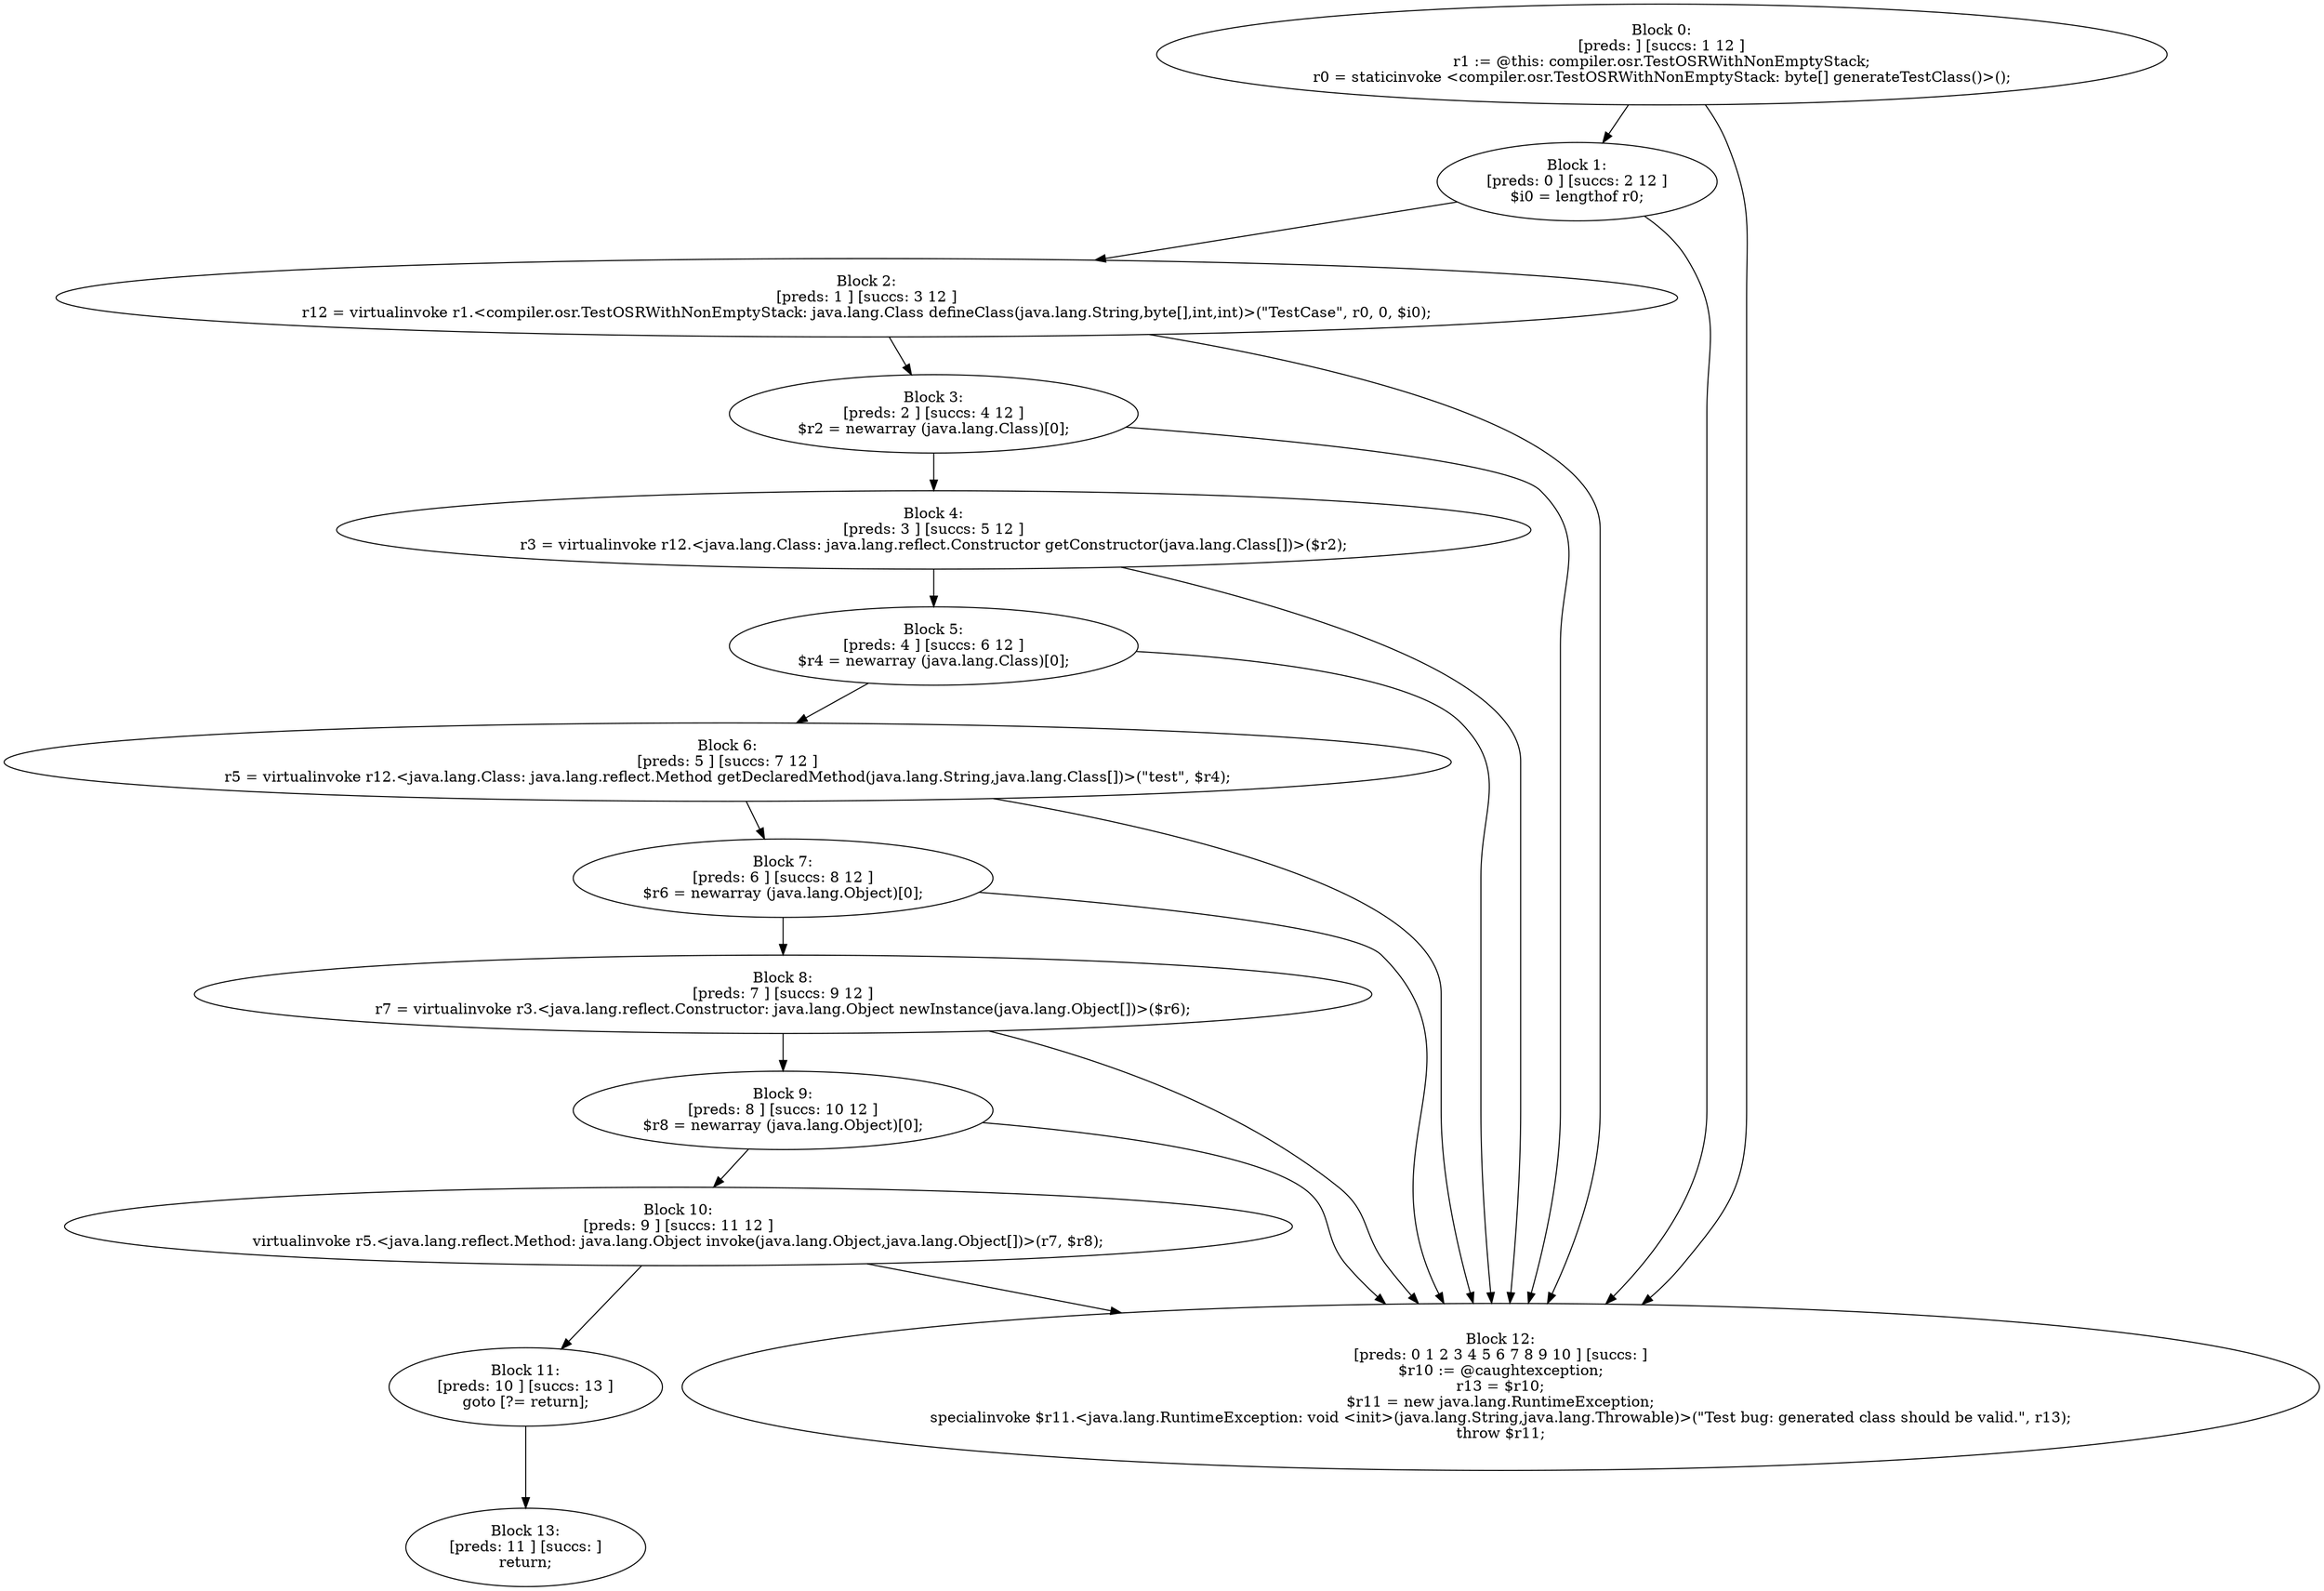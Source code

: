 digraph "unitGraph" {
    "Block 0:
[preds: ] [succs: 1 12 ]
r1 := @this: compiler.osr.TestOSRWithNonEmptyStack;
r0 = staticinvoke <compiler.osr.TestOSRWithNonEmptyStack: byte[] generateTestClass()>();
"
    "Block 1:
[preds: 0 ] [succs: 2 12 ]
$i0 = lengthof r0;
"
    "Block 2:
[preds: 1 ] [succs: 3 12 ]
r12 = virtualinvoke r1.<compiler.osr.TestOSRWithNonEmptyStack: java.lang.Class defineClass(java.lang.String,byte[],int,int)>(\"TestCase\", r0, 0, $i0);
"
    "Block 3:
[preds: 2 ] [succs: 4 12 ]
$r2 = newarray (java.lang.Class)[0];
"
    "Block 4:
[preds: 3 ] [succs: 5 12 ]
r3 = virtualinvoke r12.<java.lang.Class: java.lang.reflect.Constructor getConstructor(java.lang.Class[])>($r2);
"
    "Block 5:
[preds: 4 ] [succs: 6 12 ]
$r4 = newarray (java.lang.Class)[0];
"
    "Block 6:
[preds: 5 ] [succs: 7 12 ]
r5 = virtualinvoke r12.<java.lang.Class: java.lang.reflect.Method getDeclaredMethod(java.lang.String,java.lang.Class[])>(\"test\", $r4);
"
    "Block 7:
[preds: 6 ] [succs: 8 12 ]
$r6 = newarray (java.lang.Object)[0];
"
    "Block 8:
[preds: 7 ] [succs: 9 12 ]
r7 = virtualinvoke r3.<java.lang.reflect.Constructor: java.lang.Object newInstance(java.lang.Object[])>($r6);
"
    "Block 9:
[preds: 8 ] [succs: 10 12 ]
$r8 = newarray (java.lang.Object)[0];
"
    "Block 10:
[preds: 9 ] [succs: 11 12 ]
virtualinvoke r5.<java.lang.reflect.Method: java.lang.Object invoke(java.lang.Object,java.lang.Object[])>(r7, $r8);
"
    "Block 11:
[preds: 10 ] [succs: 13 ]
goto [?= return];
"
    "Block 12:
[preds: 0 1 2 3 4 5 6 7 8 9 10 ] [succs: ]
$r10 := @caughtexception;
r13 = $r10;
$r11 = new java.lang.RuntimeException;
specialinvoke $r11.<java.lang.RuntimeException: void <init>(java.lang.String,java.lang.Throwable)>(\"Test bug: generated class should be valid.\", r13);
throw $r11;
"
    "Block 13:
[preds: 11 ] [succs: ]
return;
"
    "Block 0:
[preds: ] [succs: 1 12 ]
r1 := @this: compiler.osr.TestOSRWithNonEmptyStack;
r0 = staticinvoke <compiler.osr.TestOSRWithNonEmptyStack: byte[] generateTestClass()>();
"->"Block 1:
[preds: 0 ] [succs: 2 12 ]
$i0 = lengthof r0;
";
    "Block 0:
[preds: ] [succs: 1 12 ]
r1 := @this: compiler.osr.TestOSRWithNonEmptyStack;
r0 = staticinvoke <compiler.osr.TestOSRWithNonEmptyStack: byte[] generateTestClass()>();
"->"Block 12:
[preds: 0 1 2 3 4 5 6 7 8 9 10 ] [succs: ]
$r10 := @caughtexception;
r13 = $r10;
$r11 = new java.lang.RuntimeException;
specialinvoke $r11.<java.lang.RuntimeException: void <init>(java.lang.String,java.lang.Throwable)>(\"Test bug: generated class should be valid.\", r13);
throw $r11;
";
    "Block 1:
[preds: 0 ] [succs: 2 12 ]
$i0 = lengthof r0;
"->"Block 2:
[preds: 1 ] [succs: 3 12 ]
r12 = virtualinvoke r1.<compiler.osr.TestOSRWithNonEmptyStack: java.lang.Class defineClass(java.lang.String,byte[],int,int)>(\"TestCase\", r0, 0, $i0);
";
    "Block 1:
[preds: 0 ] [succs: 2 12 ]
$i0 = lengthof r0;
"->"Block 12:
[preds: 0 1 2 3 4 5 6 7 8 9 10 ] [succs: ]
$r10 := @caughtexception;
r13 = $r10;
$r11 = new java.lang.RuntimeException;
specialinvoke $r11.<java.lang.RuntimeException: void <init>(java.lang.String,java.lang.Throwable)>(\"Test bug: generated class should be valid.\", r13);
throw $r11;
";
    "Block 2:
[preds: 1 ] [succs: 3 12 ]
r12 = virtualinvoke r1.<compiler.osr.TestOSRWithNonEmptyStack: java.lang.Class defineClass(java.lang.String,byte[],int,int)>(\"TestCase\", r0, 0, $i0);
"->"Block 3:
[preds: 2 ] [succs: 4 12 ]
$r2 = newarray (java.lang.Class)[0];
";
    "Block 2:
[preds: 1 ] [succs: 3 12 ]
r12 = virtualinvoke r1.<compiler.osr.TestOSRWithNonEmptyStack: java.lang.Class defineClass(java.lang.String,byte[],int,int)>(\"TestCase\", r0, 0, $i0);
"->"Block 12:
[preds: 0 1 2 3 4 5 6 7 8 9 10 ] [succs: ]
$r10 := @caughtexception;
r13 = $r10;
$r11 = new java.lang.RuntimeException;
specialinvoke $r11.<java.lang.RuntimeException: void <init>(java.lang.String,java.lang.Throwable)>(\"Test bug: generated class should be valid.\", r13);
throw $r11;
";
    "Block 3:
[preds: 2 ] [succs: 4 12 ]
$r2 = newarray (java.lang.Class)[0];
"->"Block 4:
[preds: 3 ] [succs: 5 12 ]
r3 = virtualinvoke r12.<java.lang.Class: java.lang.reflect.Constructor getConstructor(java.lang.Class[])>($r2);
";
    "Block 3:
[preds: 2 ] [succs: 4 12 ]
$r2 = newarray (java.lang.Class)[0];
"->"Block 12:
[preds: 0 1 2 3 4 5 6 7 8 9 10 ] [succs: ]
$r10 := @caughtexception;
r13 = $r10;
$r11 = new java.lang.RuntimeException;
specialinvoke $r11.<java.lang.RuntimeException: void <init>(java.lang.String,java.lang.Throwable)>(\"Test bug: generated class should be valid.\", r13);
throw $r11;
";
    "Block 4:
[preds: 3 ] [succs: 5 12 ]
r3 = virtualinvoke r12.<java.lang.Class: java.lang.reflect.Constructor getConstructor(java.lang.Class[])>($r2);
"->"Block 5:
[preds: 4 ] [succs: 6 12 ]
$r4 = newarray (java.lang.Class)[0];
";
    "Block 4:
[preds: 3 ] [succs: 5 12 ]
r3 = virtualinvoke r12.<java.lang.Class: java.lang.reflect.Constructor getConstructor(java.lang.Class[])>($r2);
"->"Block 12:
[preds: 0 1 2 3 4 5 6 7 8 9 10 ] [succs: ]
$r10 := @caughtexception;
r13 = $r10;
$r11 = new java.lang.RuntimeException;
specialinvoke $r11.<java.lang.RuntimeException: void <init>(java.lang.String,java.lang.Throwable)>(\"Test bug: generated class should be valid.\", r13);
throw $r11;
";
    "Block 5:
[preds: 4 ] [succs: 6 12 ]
$r4 = newarray (java.lang.Class)[0];
"->"Block 6:
[preds: 5 ] [succs: 7 12 ]
r5 = virtualinvoke r12.<java.lang.Class: java.lang.reflect.Method getDeclaredMethod(java.lang.String,java.lang.Class[])>(\"test\", $r4);
";
    "Block 5:
[preds: 4 ] [succs: 6 12 ]
$r4 = newarray (java.lang.Class)[0];
"->"Block 12:
[preds: 0 1 2 3 4 5 6 7 8 9 10 ] [succs: ]
$r10 := @caughtexception;
r13 = $r10;
$r11 = new java.lang.RuntimeException;
specialinvoke $r11.<java.lang.RuntimeException: void <init>(java.lang.String,java.lang.Throwable)>(\"Test bug: generated class should be valid.\", r13);
throw $r11;
";
    "Block 6:
[preds: 5 ] [succs: 7 12 ]
r5 = virtualinvoke r12.<java.lang.Class: java.lang.reflect.Method getDeclaredMethod(java.lang.String,java.lang.Class[])>(\"test\", $r4);
"->"Block 7:
[preds: 6 ] [succs: 8 12 ]
$r6 = newarray (java.lang.Object)[0];
";
    "Block 6:
[preds: 5 ] [succs: 7 12 ]
r5 = virtualinvoke r12.<java.lang.Class: java.lang.reflect.Method getDeclaredMethod(java.lang.String,java.lang.Class[])>(\"test\", $r4);
"->"Block 12:
[preds: 0 1 2 3 4 5 6 7 8 9 10 ] [succs: ]
$r10 := @caughtexception;
r13 = $r10;
$r11 = new java.lang.RuntimeException;
specialinvoke $r11.<java.lang.RuntimeException: void <init>(java.lang.String,java.lang.Throwable)>(\"Test bug: generated class should be valid.\", r13);
throw $r11;
";
    "Block 7:
[preds: 6 ] [succs: 8 12 ]
$r6 = newarray (java.lang.Object)[0];
"->"Block 8:
[preds: 7 ] [succs: 9 12 ]
r7 = virtualinvoke r3.<java.lang.reflect.Constructor: java.lang.Object newInstance(java.lang.Object[])>($r6);
";
    "Block 7:
[preds: 6 ] [succs: 8 12 ]
$r6 = newarray (java.lang.Object)[0];
"->"Block 12:
[preds: 0 1 2 3 4 5 6 7 8 9 10 ] [succs: ]
$r10 := @caughtexception;
r13 = $r10;
$r11 = new java.lang.RuntimeException;
specialinvoke $r11.<java.lang.RuntimeException: void <init>(java.lang.String,java.lang.Throwable)>(\"Test bug: generated class should be valid.\", r13);
throw $r11;
";
    "Block 8:
[preds: 7 ] [succs: 9 12 ]
r7 = virtualinvoke r3.<java.lang.reflect.Constructor: java.lang.Object newInstance(java.lang.Object[])>($r6);
"->"Block 9:
[preds: 8 ] [succs: 10 12 ]
$r8 = newarray (java.lang.Object)[0];
";
    "Block 8:
[preds: 7 ] [succs: 9 12 ]
r7 = virtualinvoke r3.<java.lang.reflect.Constructor: java.lang.Object newInstance(java.lang.Object[])>($r6);
"->"Block 12:
[preds: 0 1 2 3 4 5 6 7 8 9 10 ] [succs: ]
$r10 := @caughtexception;
r13 = $r10;
$r11 = new java.lang.RuntimeException;
specialinvoke $r11.<java.lang.RuntimeException: void <init>(java.lang.String,java.lang.Throwable)>(\"Test bug: generated class should be valid.\", r13);
throw $r11;
";
    "Block 9:
[preds: 8 ] [succs: 10 12 ]
$r8 = newarray (java.lang.Object)[0];
"->"Block 10:
[preds: 9 ] [succs: 11 12 ]
virtualinvoke r5.<java.lang.reflect.Method: java.lang.Object invoke(java.lang.Object,java.lang.Object[])>(r7, $r8);
";
    "Block 9:
[preds: 8 ] [succs: 10 12 ]
$r8 = newarray (java.lang.Object)[0];
"->"Block 12:
[preds: 0 1 2 3 4 5 6 7 8 9 10 ] [succs: ]
$r10 := @caughtexception;
r13 = $r10;
$r11 = new java.lang.RuntimeException;
specialinvoke $r11.<java.lang.RuntimeException: void <init>(java.lang.String,java.lang.Throwable)>(\"Test bug: generated class should be valid.\", r13);
throw $r11;
";
    "Block 10:
[preds: 9 ] [succs: 11 12 ]
virtualinvoke r5.<java.lang.reflect.Method: java.lang.Object invoke(java.lang.Object,java.lang.Object[])>(r7, $r8);
"->"Block 11:
[preds: 10 ] [succs: 13 ]
goto [?= return];
";
    "Block 10:
[preds: 9 ] [succs: 11 12 ]
virtualinvoke r5.<java.lang.reflect.Method: java.lang.Object invoke(java.lang.Object,java.lang.Object[])>(r7, $r8);
"->"Block 12:
[preds: 0 1 2 3 4 5 6 7 8 9 10 ] [succs: ]
$r10 := @caughtexception;
r13 = $r10;
$r11 = new java.lang.RuntimeException;
specialinvoke $r11.<java.lang.RuntimeException: void <init>(java.lang.String,java.lang.Throwable)>(\"Test bug: generated class should be valid.\", r13);
throw $r11;
";
    "Block 11:
[preds: 10 ] [succs: 13 ]
goto [?= return];
"->"Block 13:
[preds: 11 ] [succs: ]
return;
";
}
